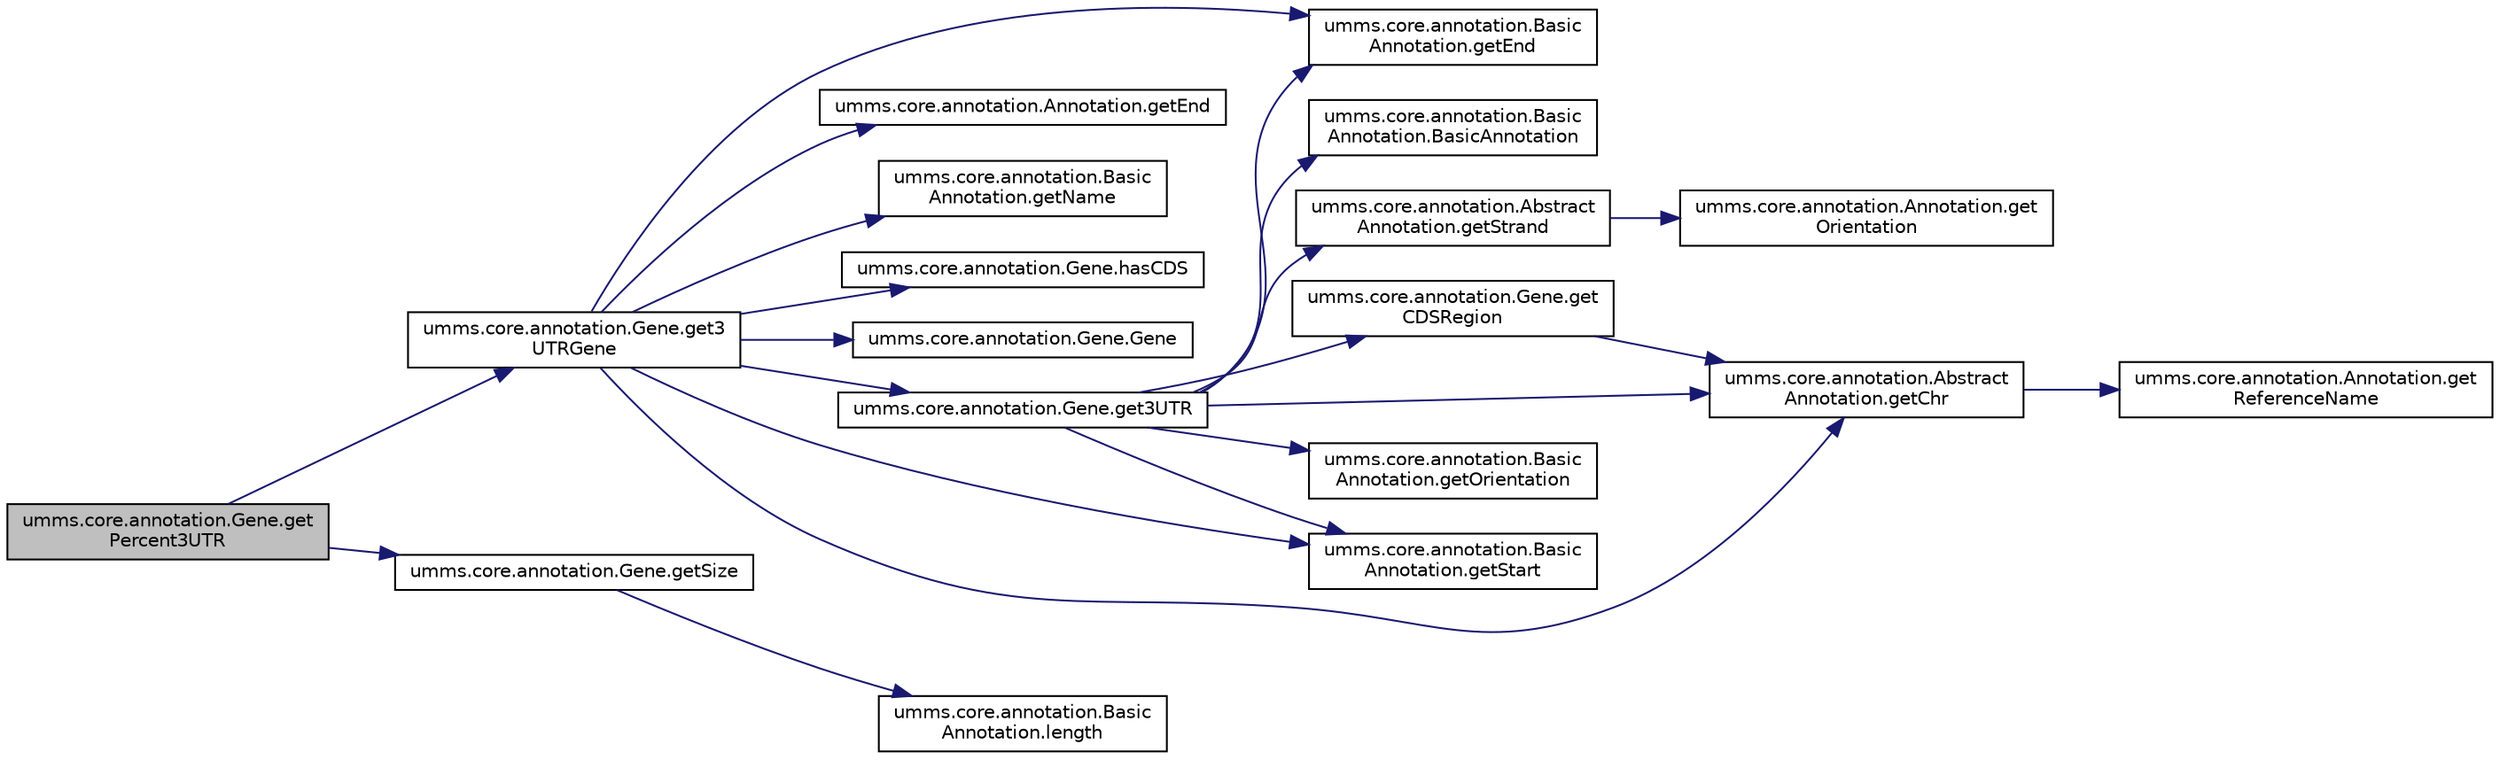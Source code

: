 digraph "umms.core.annotation.Gene.getPercent3UTR"
{
  edge [fontname="Helvetica",fontsize="10",labelfontname="Helvetica",labelfontsize="10"];
  node [fontname="Helvetica",fontsize="10",shape=record];
  rankdir="LR";
  Node1 [label="umms.core.annotation.Gene.get\lPercent3UTR",height=0.2,width=0.4,color="black", fillcolor="grey75", style="filled" fontcolor="black"];
  Node1 -> Node2 [color="midnightblue",fontsize="10",style="solid"];
  Node2 [label="umms.core.annotation.Gene.get3\lUTRGene",height=0.2,width=0.4,color="black", fillcolor="white", style="filled",URL="$classumms_1_1core_1_1annotation_1_1_gene.html#afb42d4f238f4c58d94b75b74472083df"];
  Node2 -> Node3 [color="midnightblue",fontsize="10",style="solid"];
  Node3 [label="umms.core.annotation.Gene.hasCDS",height=0.2,width=0.4,color="black", fillcolor="white", style="filled",URL="$classumms_1_1core_1_1annotation_1_1_gene.html#a96383aae3bda0a1ba219abc83635d4bf"];
  Node2 -> Node4 [color="midnightblue",fontsize="10",style="solid"];
  Node4 [label="umms.core.annotation.Gene.Gene",height=0.2,width=0.4,color="black", fillcolor="white", style="filled",URL="$classumms_1_1core_1_1annotation_1_1_gene.html#ad01f83ff26c705d38847795f21b18da4"];
  Node2 -> Node5 [color="midnightblue",fontsize="10",style="solid"];
  Node5 [label="umms.core.annotation.Gene.get3UTR",height=0.2,width=0.4,color="black", fillcolor="white", style="filled",URL="$classumms_1_1core_1_1annotation_1_1_gene.html#a5da62e5fc6fc17a00f28b91a2d692c3e"];
  Node5 -> Node6 [color="midnightblue",fontsize="10",style="solid"];
  Node6 [label="umms.core.annotation.Basic\lAnnotation.getOrientation",height=0.2,width=0.4,color="black", fillcolor="white", style="filled",URL="$classumms_1_1core_1_1annotation_1_1_basic_annotation.html#aa5ccd2fae3fd4bd937ba202512db8030"];
  Node5 -> Node7 [color="midnightblue",fontsize="10",style="solid"];
  Node7 [label="umms.core.annotation.Basic\lAnnotation.BasicAnnotation",height=0.2,width=0.4,color="black", fillcolor="white", style="filled",URL="$classumms_1_1core_1_1annotation_1_1_basic_annotation.html#a210147f31fba19c7811032e1b651c1d0"];
  Node5 -> Node8 [color="midnightblue",fontsize="10",style="solid"];
  Node8 [label="umms.core.annotation.Abstract\lAnnotation.getChr",height=0.2,width=0.4,color="black", fillcolor="white", style="filled",URL="$classumms_1_1core_1_1annotation_1_1_abstract_annotation.html#abe1735bf83ddb3aae45c734149c50eb1"];
  Node8 -> Node9 [color="midnightblue",fontsize="10",style="solid"];
  Node9 [label="umms.core.annotation.Annotation.get\lReferenceName",height=0.2,width=0.4,color="black", fillcolor="white", style="filled",URL="$interfaceumms_1_1core_1_1annotation_1_1_annotation.html#a2dd53f6e6ab4a573c0e93ef42e223b93"];
  Node5 -> Node10 [color="midnightblue",fontsize="10",style="solid"];
  Node10 [label="umms.core.annotation.Basic\lAnnotation.getStart",height=0.2,width=0.4,color="black", fillcolor="white", style="filled",URL="$classumms_1_1core_1_1annotation_1_1_basic_annotation.html#a2f52387ec04cec413c4fea644ad6dd9f"];
  Node5 -> Node11 [color="midnightblue",fontsize="10",style="solid"];
  Node11 [label="umms.core.annotation.Gene.get\lCDSRegion",height=0.2,width=0.4,color="black", fillcolor="white", style="filled",URL="$classumms_1_1core_1_1annotation_1_1_gene.html#a2bbe2bac12a9b9f09bfb2962e8a72d67"];
  Node11 -> Node8 [color="midnightblue",fontsize="10",style="solid"];
  Node5 -> Node12 [color="midnightblue",fontsize="10",style="solid"];
  Node12 [label="umms.core.annotation.Abstract\lAnnotation.getStrand",height=0.2,width=0.4,color="black", fillcolor="white", style="filled",URL="$classumms_1_1core_1_1annotation_1_1_abstract_annotation.html#a3a129fd352007aff4aa44b2a785f6477"];
  Node12 -> Node13 [color="midnightblue",fontsize="10",style="solid"];
  Node13 [label="umms.core.annotation.Annotation.get\lOrientation",height=0.2,width=0.4,color="black", fillcolor="white", style="filled",URL="$interfaceumms_1_1core_1_1annotation_1_1_annotation.html#ad5125f9609856d2a1b8e788664551558"];
  Node5 -> Node14 [color="midnightblue",fontsize="10",style="solid"];
  Node14 [label="umms.core.annotation.Basic\lAnnotation.getEnd",height=0.2,width=0.4,color="black", fillcolor="white", style="filled",URL="$classumms_1_1core_1_1annotation_1_1_basic_annotation.html#a3fe8028115f96664761b63a9d16926cf"];
  Node2 -> Node15 [color="midnightblue",fontsize="10",style="solid"];
  Node15 [label="umms.core.annotation.Annotation.getEnd",height=0.2,width=0.4,color="black", fillcolor="white", style="filled",URL="$interfaceumms_1_1core_1_1annotation_1_1_annotation.html#a51310d48912558d549d21cbf92ab946a"];
  Node2 -> Node16 [color="midnightblue",fontsize="10",style="solid"];
  Node16 [label="umms.core.annotation.Basic\lAnnotation.getName",height=0.2,width=0.4,color="black", fillcolor="white", style="filled",URL="$classumms_1_1core_1_1annotation_1_1_basic_annotation.html#a75317ca06eb03c9e96cf18862e652c35"];
  Node2 -> Node8 [color="midnightblue",fontsize="10",style="solid"];
  Node2 -> Node10 [color="midnightblue",fontsize="10",style="solid"];
  Node2 -> Node14 [color="midnightblue",fontsize="10",style="solid"];
  Node1 -> Node17 [color="midnightblue",fontsize="10",style="solid"];
  Node17 [label="umms.core.annotation.Gene.getSize",height=0.2,width=0.4,color="black", fillcolor="white", style="filled",URL="$classumms_1_1core_1_1annotation_1_1_gene.html#a9e791756126fb65d791fe6c3620535b8"];
  Node17 -> Node18 [color="midnightblue",fontsize="10",style="solid"];
  Node18 [label="umms.core.annotation.Basic\lAnnotation.length",height=0.2,width=0.4,color="black", fillcolor="white", style="filled",URL="$classumms_1_1core_1_1annotation_1_1_basic_annotation.html#a7cdf318c0a172123e809e40248b03af4"];
}
